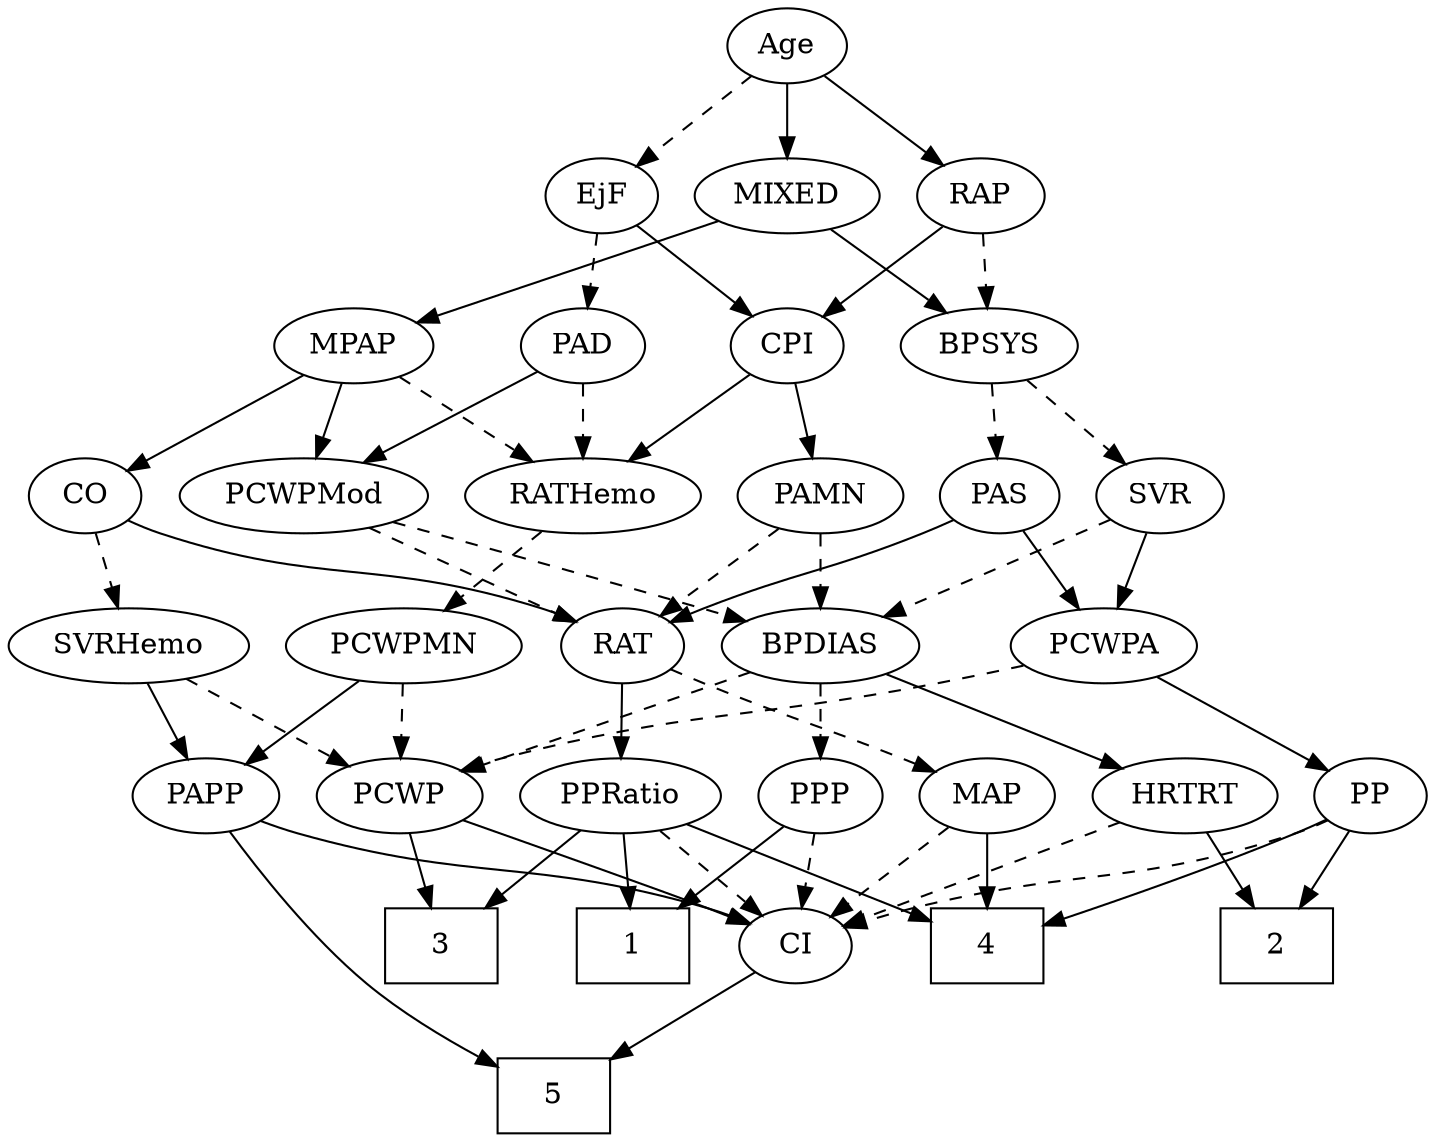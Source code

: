 strict digraph {
	graph [bb="0,0,622.05,540"];
	node [label="\N"];
	1	[height=0.5,
		pos="357,90",
		shape=box,
		width=0.75];
	2	[height=0.5,
		pos="70,90",
		shape=box,
		width=0.75];
	3	[height=0.5,
		pos="443,90",
		shape=box,
		width=0.75];
	4	[height=0.5,
		pos="200,90",
		shape=box,
		width=0.75];
	5	[height=0.5,
		pos="399,18",
		shape=box,
		width=0.75];
	Age	[height=0.5,
		pos="319,522",
		width=0.75];
	EjF	[height=0.5,
		pos="404,450",
		width=0.75];
	Age -> EjF	[pos="e,387.66,464.46 335.39,507.5 347.97,497.14 365.54,482.67 379.75,470.97",
		style=dashed];
	RAP	[height=0.5,
		pos="233,450",
		width=0.77632];
	Age -> RAP	[pos="e,249.82,464.69 302.42,507.5 289.77,497.21 272.14,482.86 257.82,471.2",
		style=solid];
	MIXED	[height=0.5,
		pos="319,450",
		width=1.1193];
	Age -> MIXED	[pos="e,319,468.1 319,503.7 319,495.98 319,486.71 319,478.11",
		style=solid];
	PAD	[height=0.5,
		pos="459,378",
		width=0.79437];
	EjF -> PAD	[pos="e,446.71,394.64 415.93,433.81 423.11,424.67 432.4,412.85 440.52,402.52",
		style=dashed];
	CPI	[height=0.5,
		pos="291,378",
		width=0.75];
	EjF -> CPI	[pos="e,310.26,390.93 384.83,437.13 366.73,425.91 339.38,408.97 318.87,396.26",
		style=solid];
	BPSYS	[height=0.5,
		pos="196,378",
		width=1.0471];
	RAP -> BPSYS	[pos="e,204.79,395.63 224.42,432.76 220,424.4 214.51,414.02 209.53,404.61",
		style=dashed];
	RAP -> CPI	[pos="e,278.44,394.16 245.59,433.81 253.26,424.55 263.23,412.52 271.86,402.09",
		style=solid];
	MPAP	[height=0.5,
		pos="377,378",
		width=0.97491];
	MIXED -> MPAP	[pos="e,363.62,395.15 332.45,432.76 339.77,423.93 348.97,412.83 357.1,403.01",
		style=solid];
	MIXED -> BPSYS	[pos="e,219.53,392.39 294.99,435.34 275.99,424.52 249.27,409.32 228.38,397.43",
		style=solid];
	CO	[height=0.5,
		pos="474,306",
		width=0.75];
	MPAP -> CO	[pos="e,456.36,319.73 396.63,362.83 411.39,352.18 431.76,337.48 447.89,325.84",
		style=solid];
	RATHemo	[height=0.5,
		pos="568,306",
		width=1.3721];
	MPAP -> RATHemo	[pos="e,533.76,319.1 404.42,366.29 409.91,364.18 415.63,362.01 421,360 455.59,347.08 494.96,332.92 524.24,322.49",
		style=dashed];
	PCWPMod	[height=0.5,
		pos="377,306",
		width=1.4443];
	MPAP -> PCWPMod	[pos="e,377,324.1 377,359.7 377,351.98 377,342.71 377,334.11",
		style=solid];
	PAS	[height=0.5,
		pos="190,306",
		width=0.75];
	BPSYS -> PAS	[pos="e,191.47,324.1 194.52,359.7 193.86,351.98 193.06,342.71 192.32,334.11",
		style=dashed];
	SVR	[height=0.5,
		pos="117,306",
		width=0.77632];
	BPSYS -> SVR	[pos="e,132.77,320.97 178.86,361.81 167.62,351.85 152.77,338.7 140.44,327.77",
		style=dashed];
	PAD -> RATHemo	[pos="e,544.79,321.9 478.24,364.65 494.28,354.35 517.46,339.46 536.24,327.39",
		style=dashed];
	PAD -> PCWPMod	[pos="e,395.57,322.85 442.41,362.83 431.17,353.24 416.08,340.36 403.23,329.39",
		style=solid];
	RAT	[height=0.5,
		pos="359,234",
		width=0.75827];
	CO -> RAT	[pos="e,378.31,246.75 454.75,293.28 436.26,282.03 408.11,264.89 387.11,252.11",
		style=solid];
	SVRHemo	[height=0.5,
		pos="454,234",
		width=1.3902];
	CO -> SVRHemo	[pos="e,458.94,252.28 469.16,288.05 466.93,280.26 464.23,270.82 461.74,262.08",
		style=dashed];
	PAS -> RAT	[pos="e,337.2,245.33 211.19,294.64 216.02,292.37 221.16,290.05 226,288 267.97,270.26 279.94,269.52 322,252 323.86,251.23 325.76,250.41 \
327.68,249.58",
		style=solid];
	PCWPA	[height=0.5,
		pos="143,234",
		width=1.1555];
	PAS -> PCWPA	[pos="e,154.28,251.8 179.33,289.12 173.61,280.59 166.42,269.89 159.95,260.25",
		style=solid];
	PAMN	[height=0.5,
		pos="271,306",
		width=1.011];
	PAMN -> RAT	[pos="e,342.15,248.4 289.66,290.15 302.65,279.82 320.11,265.93 334.26,254.68",
		style=dashed];
	BPDIAS	[height=0.5,
		pos="271,234",
		width=1.1735];
	PAMN -> BPDIAS	[pos="e,271,252.1 271,287.7 271,279.98 271,270.71 271,262.11",
		style=dashed];
	PCWPMN	[height=0.5,
		pos="572,234",
		width=1.3902];
	RATHemo -> PCWPMN	[pos="e,571.02,252.1 568.99,287.7 569.43,279.98 569.96,270.71 570.45,262.11",
		style=dashed];
	CPI -> PAMN	[pos="e,275.94,324.28 286.16,360.05 283.93,352.26 281.23,342.82 278.74,334.08",
		style=solid];
	CPI -> RATHemo	[pos="e,531.31,318.26 312.96,367.23 319.34,364.63 326.37,362 333,360 409.86,336.84 432.08,343.31 510,324 513.79,323.06 517.7,322.04 521.62,\
320.97",
		style=solid];
	MAP	[height=0.5,
		pos="200,162",
		width=0.84854];
	RAT -> MAP	[pos="e,223.91,173.21 337.12,222.86 332.16,220.58 326.91,218.19 322,216 292.03,202.61 257.74,187.75 233.15,177.18",
		style=dashed];
	PPRatio	[height=0.5,
		pos="361,162",
		width=1.1013];
	RAT -> PPRatio	[pos="e,360.51,180.1 359.49,215.7 359.71,207.98 359.98,198.71 360.23,190.11",
		style=solid];
	SVR -> PCWPA	[pos="e,136.7,251.96 123.16,288.41 126.16,280.34 129.84,270.43 133.21,261.35",
		style=solid];
	SVR -> BPDIAS	[pos="e,243.09,247.59 139.3,294.73 144.14,292.51 149.24,290.17 154,288 180.63,275.85 210.71,262.23 233.7,251.84",
		style=dashed];
	PCWPMod -> RAT	[pos="e,363.32,251.79 372.64,288.05 370.61,280.14 368.14,270.54 365.86,261.69",
		style=dashed];
	PCWPMod -> BPDIAS	[pos="e,292.87,249.44 354,289.81 338.55,279.61 318.02,266.05 301.25,254.98",
		style=dashed];
	PP	[height=0.5,
		pos="27,162",
		width=0.75];
	PCWPA -> PP	[pos="e,46.311,174.65 119.8,219 101.11,207.72 74.769,191.83 54.922,179.85",
		style=solid];
	PCWP	[height=0.5,
		pos="454,162",
		width=0.97491];
	PCWPA -> PCWP	[pos="e,427.74,174.04 178.99,224.82 191.91,221.95 206.59,218.75 220,216 304.19,198.73 327.35,203.58 410,180 412.64,179.25 415.34,178.4 \
418.05,177.49",
		style=dashed];
	PCWPMN -> PCWP	[pos="e,476.31,176.24 547.26,218.33 529.18,207.6 504.52,192.97 485.1,181.45",
		style=dashed];
	PAPP	[height=0.5,
		pos="539,162",
		width=0.88464];
	PCWPMN -> PAPP	[pos="e,546.91,179.79 564.01,216.05 560.2,207.97 555.56,198.12 551.31,189.11",
		style=solid];
	SVRHemo -> PCWP	[pos="e,454,180.1 454,215.7 454,207.98 454,198.71 454,190.11",
		style=dashed];
	SVRHemo -> PAPP	[pos="e,521.81,177.16 473.29,217.12 485.26,207.26 500.78,194.47 513.73,183.81",
		style=solid];
	PPP	[height=0.5,
		pos="276,162",
		width=0.75];
	BPDIAS -> PPP	[pos="e,274.78,180.1 272.24,215.7 272.79,207.98 273.45,198.71 274.06,190.11",
		style=dashed];
	BPDIAS -> PCWP	[pos="e,426.55,173.63 301.38,221.46 329.55,210.75 372.63,194.34 410,180 412.34,179.1 414.75,178.17 417.18,177.24",
		style=dashed];
	HRTRT	[height=0.5,
		pos="112,162",
		width=1.1013];
	BPDIAS -> HRTRT	[pos="e,139.38,175.06 242.57,220.49 216.33,208.93 177.21,191.71 148.64,179.13",
		style=solid];
	MAP -> 4	[pos="e,200,108.1 200,143.7 200,135.98 200,126.71 200,118.11",
		style=solid];
	CI	[height=0.5,
		pos="279,90",
		width=0.75];
	MAP -> CI	[pos="e,263.46,104.77 216.37,146.5 227.82,136.35 243.28,122.65 255.97,111.4",
		style=dashed];
	PP -> 2	[pos="e,59.378,108.29 36.757,145.12 41.865,136.8 48.248,126.41 54.051,116.96",
		style=solid];
	PP -> 4	[pos="e,172.99,100.79 48.205,150.68 53.038,148.41 58.172,146.07 63,144 96.608,129.59 135.55,114.69 163.3,104.38",
		style=solid];
	PP -> CI	[pos="e,256.94,100.56 47.596,150.26 52.549,147.96 57.888,145.71 63,144 137.47,119.06 160.76,130.52 236,108 239.79,106.87 243.7,105.54 \
247.57,104.14",
		style=dashed];
	PPP -> 1	[pos="e,337.31,108.02 292,147.17 302.67,137.95 316.96,125.6 329.43,114.82",
		style=solid];
	PPP -> CI	[pos="e,278.27,108.1 276.74,143.7 277.07,135.98 277.47,126.71 277.84,118.11",
		style=dashed];
	PPRatio -> 1	[pos="e,357.98,108.1 360.01,143.7 359.57,135.98 359.04,126.71 358.55,118.11",
		style=solid];
	PPRatio -> 3	[pos="e,422.94,108.13 378.79,145.81 389.46,136.71 403.25,124.94 415.31,114.64",
		style=solid];
	PPRatio -> 4	[pos="e,227.05,102.76 333.32,148.97 306.59,137.34 265.93,119.67 236.54,106.89",
		style=solid];
	PPRatio -> CI	[pos="e,295.09,104.74 343.21,145.81 331.35,135.69 315.63,122.27 302.71,111.24",
		style=dashed];
	PCWP -> 3	[pos="e,445.69,108.1 451.28,143.7 450.07,135.98 448.61,126.71 447.26,118.11",
		style=solid];
	PCWP -> CI	[pos="e,301.66,100.2 426.98,150.28 400.1,139.61 357.67,122.73 321,108 317.76,106.7 314.39,105.34 311.02,103.98",
		style=solid];
	CI -> 5	[pos="e,371.97,34.769 298.82,77.441 316.29,67.248 342.18,52.145 363.26,39.846",
		style=solid];
	PAPP -> 5	[pos="e,426.14,33.357 530.48,144.5 520.12,125.49 501.23,94.048 479,72 466.07,59.174 449.6,47.638 434.96,38.629",
		style=solid];
	PAPP -> CI	[pos="e,300.96,100.77 515,150.15 509.49,147.91 503.6,145.71 498,144 421.23,120.52 397.86,131.16 321,108 317.58,106.97 314.06,105.77 310.57,\
104.5",
		style=solid];
	HRTRT -> 2	[pos="e,80.468,108.45 102.05,144.41 97.171,136.28 91.184,126.31 85.711,117.18",
		style=solid];
	HRTRT -> CI	[pos="e,256.69,100.35 140.33,149.13 169.97,136.7 216.4,117.24 247.26,104.3",
		style=dashed];
}
